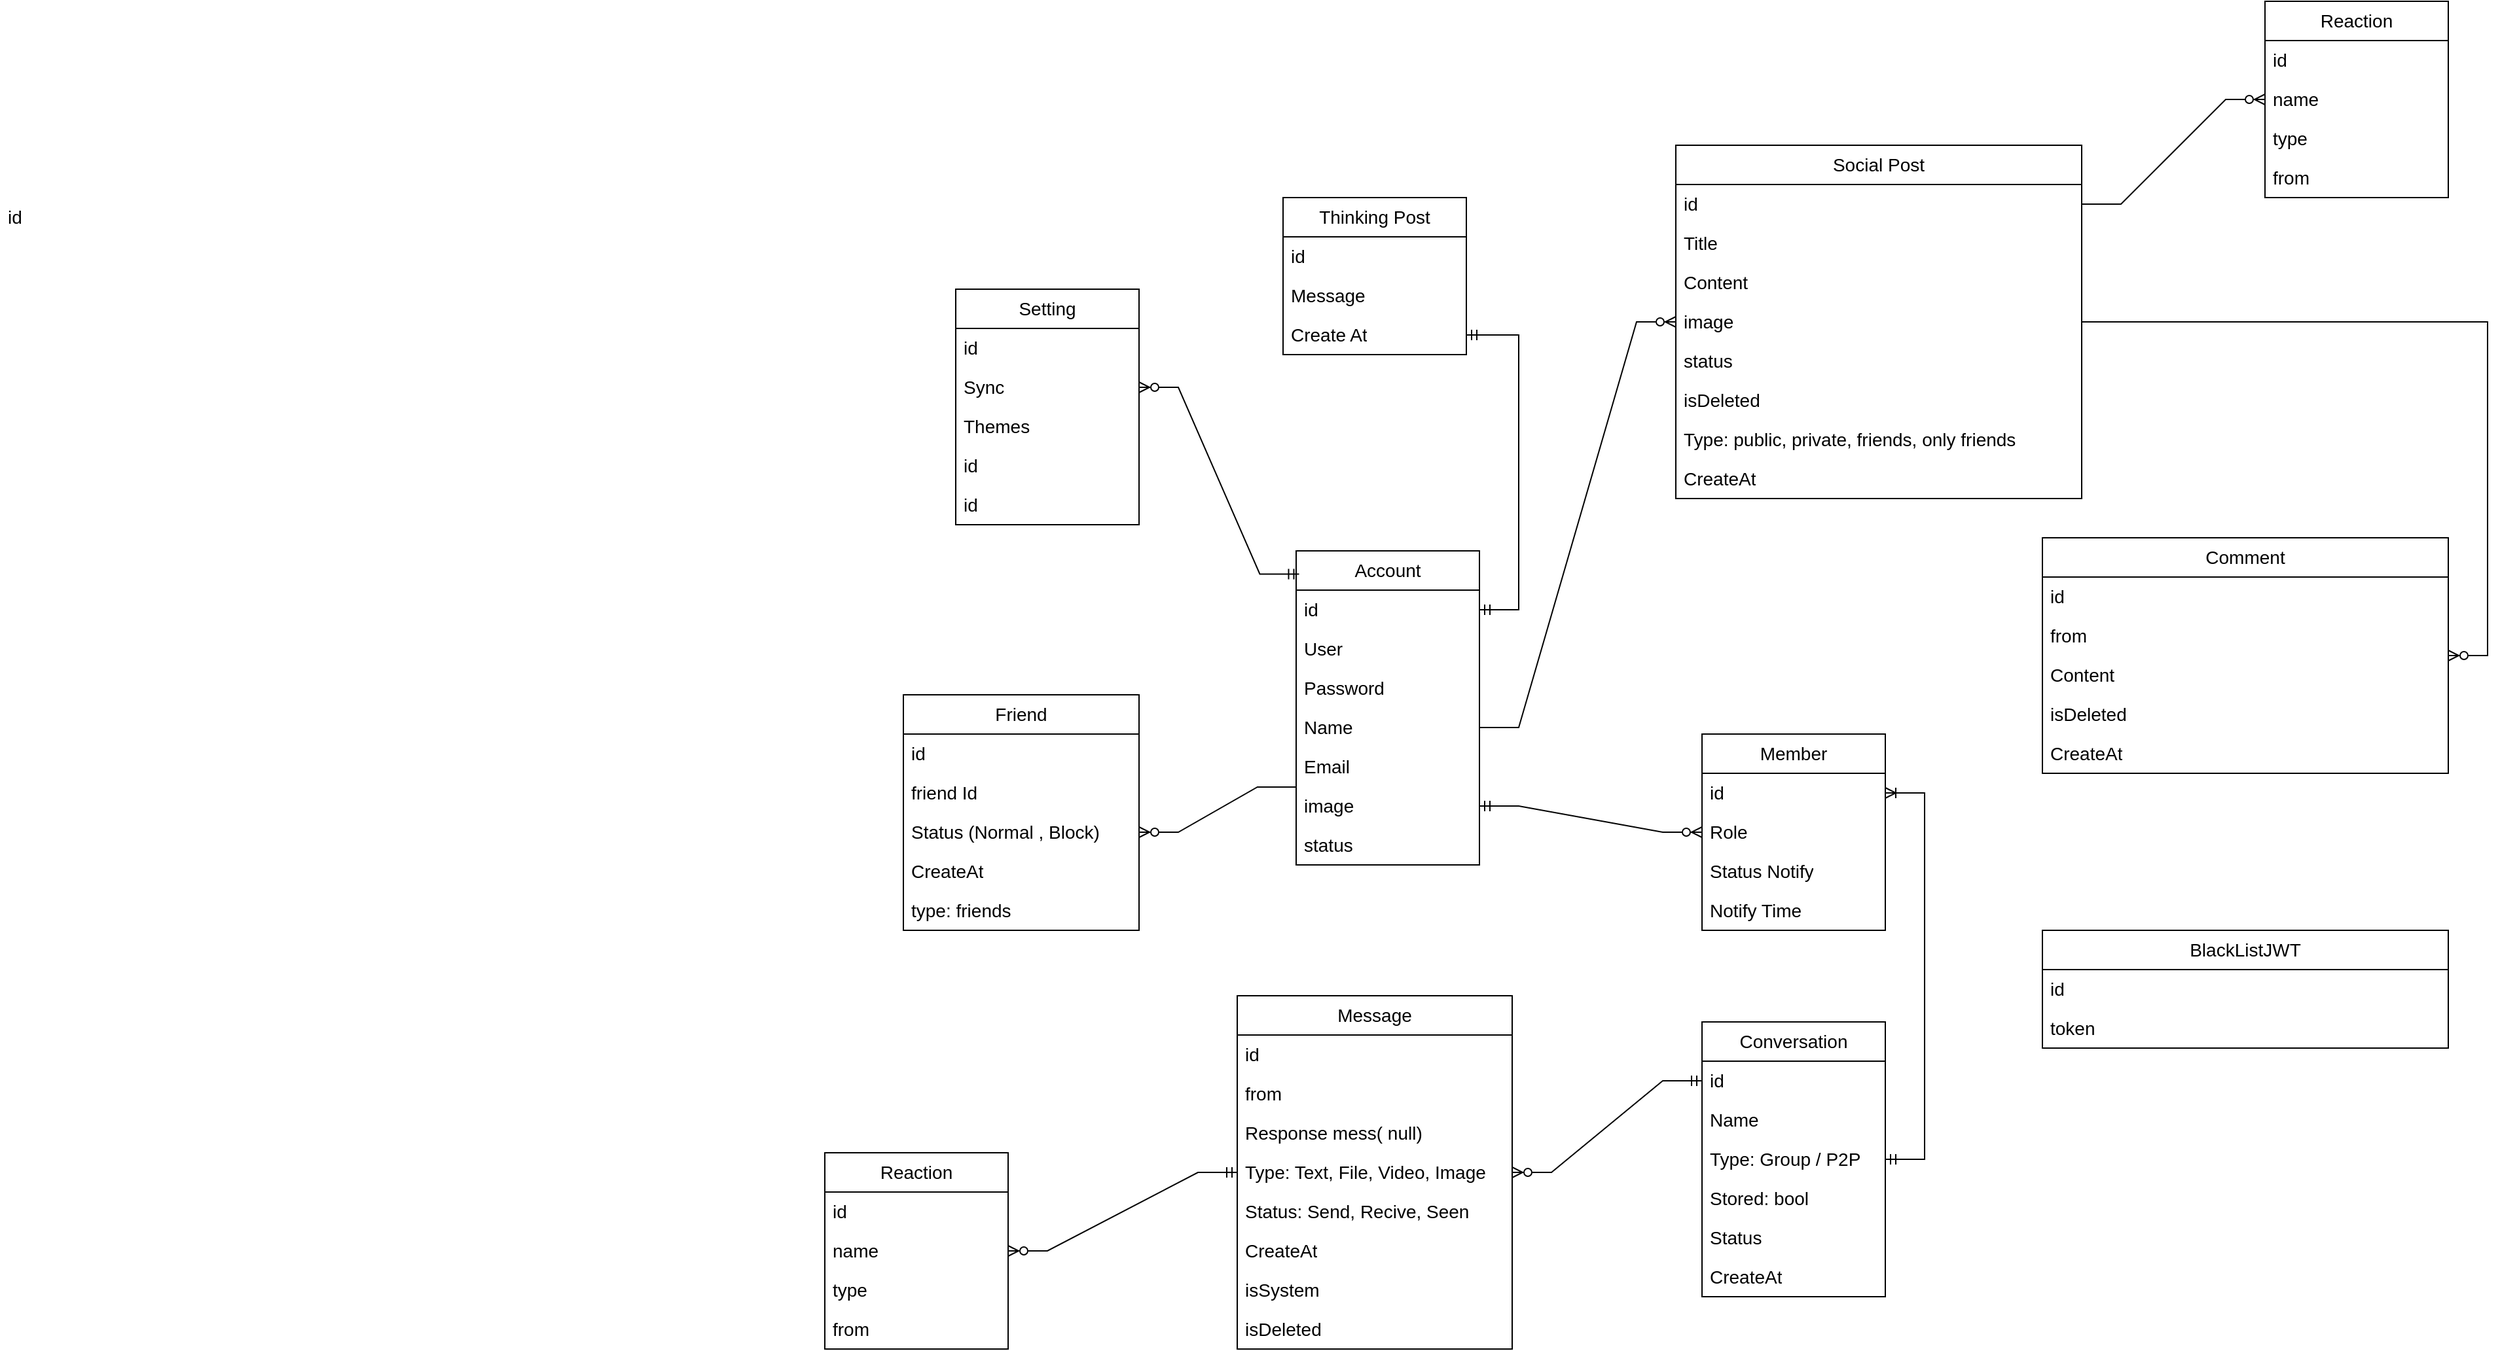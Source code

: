 <mxfile version="22.1.2" type="device" pages="2">
  <diagram name="Database" id="RuvUTN3hvEDB6UnUGDsv">
    <mxGraphModel dx="4571" dy="965" grid="1" gridSize="10" guides="1" tooltips="1" connect="1" arrows="1" fold="1" page="1" pageScale="1" pageWidth="3300" pageHeight="4681" math="0" shadow="0">
      <root>
        <mxCell id="0" />
        <mxCell id="1" parent="0" />
        <mxCell id="Nd7j8I0GEhE5ctY-Owcq-1" value="Account" style="swimlane;fontStyle=0;childLayout=stackLayout;horizontal=1;startSize=30;horizontalStack=0;resizeParent=1;resizeParentMax=0;resizeLast=0;collapsible=1;marginBottom=0;whiteSpace=wrap;html=1;fontSize=14;" parent="1" vertex="1">
          <mxGeometry x="870" y="620" width="140" height="240" as="geometry" />
        </mxCell>
        <mxCell id="Nd7j8I0GEhE5ctY-Owcq-2" value="id" style="text;strokeColor=none;fillColor=none;align=left;verticalAlign=middle;spacingLeft=4;spacingRight=4;overflow=hidden;points=[[0,0.5],[1,0.5]];portConstraint=eastwest;rotatable=0;whiteSpace=wrap;html=1;fontSize=14;" parent="Nd7j8I0GEhE5ctY-Owcq-1" vertex="1">
          <mxGeometry y="30" width="140" height="30" as="geometry" />
        </mxCell>
        <mxCell id="Nd7j8I0GEhE5ctY-Owcq-14" value="User" style="text;strokeColor=none;fillColor=none;align=left;verticalAlign=middle;spacingLeft=4;spacingRight=4;overflow=hidden;points=[[0,0.5],[1,0.5]];portConstraint=eastwest;rotatable=0;whiteSpace=wrap;html=1;fontSize=14;" parent="Nd7j8I0GEhE5ctY-Owcq-1" vertex="1">
          <mxGeometry y="60" width="140" height="30" as="geometry" />
        </mxCell>
        <mxCell id="Nd7j8I0GEhE5ctY-Owcq-15" value="Password" style="text;strokeColor=none;fillColor=none;align=left;verticalAlign=middle;spacingLeft=4;spacingRight=4;overflow=hidden;points=[[0,0.5],[1,0.5]];portConstraint=eastwest;rotatable=0;whiteSpace=wrap;html=1;fontSize=14;" parent="Nd7j8I0GEhE5ctY-Owcq-1" vertex="1">
          <mxGeometry y="90" width="140" height="30" as="geometry" />
        </mxCell>
        <mxCell id="Nd7j8I0GEhE5ctY-Owcq-11" value="Name" style="text;strokeColor=none;fillColor=none;align=left;verticalAlign=middle;spacingLeft=4;spacingRight=4;overflow=hidden;points=[[0,0.5],[1,0.5]];portConstraint=eastwest;rotatable=0;whiteSpace=wrap;html=1;fontSize=14;" parent="Nd7j8I0GEhE5ctY-Owcq-1" vertex="1">
          <mxGeometry y="120" width="140" height="30" as="geometry" />
        </mxCell>
        <mxCell id="Nd7j8I0GEhE5ctY-Owcq-16" value="Email" style="text;strokeColor=none;fillColor=none;align=left;verticalAlign=middle;spacingLeft=4;spacingRight=4;overflow=hidden;points=[[0,0.5],[1,0.5]];portConstraint=eastwest;rotatable=0;whiteSpace=wrap;html=1;fontSize=14;" parent="Nd7j8I0GEhE5ctY-Owcq-1" vertex="1">
          <mxGeometry y="150" width="140" height="30" as="geometry" />
        </mxCell>
        <mxCell id="Nd7j8I0GEhE5ctY-Owcq-13" value="image" style="text;strokeColor=none;fillColor=none;align=left;verticalAlign=middle;spacingLeft=4;spacingRight=4;overflow=hidden;points=[[0,0.5],[1,0.5]];portConstraint=eastwest;rotatable=0;whiteSpace=wrap;html=1;fontSize=14;" parent="Nd7j8I0GEhE5ctY-Owcq-1" vertex="1">
          <mxGeometry y="180" width="140" height="30" as="geometry" />
        </mxCell>
        <mxCell id="Nd7j8I0GEhE5ctY-Owcq-12" value="status" style="text;strokeColor=none;fillColor=none;align=left;verticalAlign=middle;spacingLeft=4;spacingRight=4;overflow=hidden;points=[[0,0.5],[1,0.5]];portConstraint=eastwest;rotatable=0;whiteSpace=wrap;html=1;fontSize=14;" parent="Nd7j8I0GEhE5ctY-Owcq-1" vertex="1">
          <mxGeometry y="210" width="140" height="30" as="geometry" />
        </mxCell>
        <mxCell id="Nd7j8I0GEhE5ctY-Owcq-19" value="Conversation" style="swimlane;fontStyle=0;childLayout=stackLayout;horizontal=1;startSize=30;horizontalStack=0;resizeParent=1;resizeParentMax=0;resizeLast=0;collapsible=1;marginBottom=0;whiteSpace=wrap;html=1;fontSize=14;" parent="1" vertex="1">
          <mxGeometry x="1180" y="980" width="140" height="210" as="geometry" />
        </mxCell>
        <mxCell id="Nd7j8I0GEhE5ctY-Owcq-20" value="id" style="text;strokeColor=none;fillColor=none;align=left;verticalAlign=middle;spacingLeft=4;spacingRight=4;overflow=hidden;points=[[0,0.5],[1,0.5]];portConstraint=eastwest;rotatable=0;whiteSpace=wrap;html=1;fontSize=14;" parent="Nd7j8I0GEhE5ctY-Owcq-19" vertex="1">
          <mxGeometry y="30" width="140" height="30" as="geometry" />
        </mxCell>
        <mxCell id="Nd7j8I0GEhE5ctY-Owcq-21" value="Name" style="text;strokeColor=none;fillColor=none;align=left;verticalAlign=middle;spacingLeft=4;spacingRight=4;overflow=hidden;points=[[0,0.5],[1,0.5]];portConstraint=eastwest;rotatable=0;whiteSpace=wrap;html=1;fontSize=14;" parent="Nd7j8I0GEhE5ctY-Owcq-19" vertex="1">
          <mxGeometry y="60" width="140" height="30" as="geometry" />
        </mxCell>
        <mxCell id="Nd7j8I0GEhE5ctY-Owcq-82" value="Type: Group / P2P" style="text;strokeColor=none;fillColor=none;align=left;verticalAlign=middle;spacingLeft=4;spacingRight=4;overflow=hidden;points=[[0,0.5],[1,0.5]];portConstraint=eastwest;rotatable=0;whiteSpace=wrap;html=1;fontSize=14;" parent="Nd7j8I0GEhE5ctY-Owcq-19" vertex="1">
          <mxGeometry y="90" width="140" height="30" as="geometry" />
        </mxCell>
        <mxCell id="OtaKFPFqA89l4W6iPDAZ-29" value="Stored: bool" style="text;strokeColor=none;fillColor=none;align=left;verticalAlign=middle;spacingLeft=4;spacingRight=4;overflow=hidden;points=[[0,0.5],[1,0.5]];portConstraint=eastwest;rotatable=0;whiteSpace=wrap;html=1;fontSize=14;" parent="Nd7j8I0GEhE5ctY-Owcq-19" vertex="1">
          <mxGeometry y="120" width="140" height="30" as="geometry" />
        </mxCell>
        <mxCell id="OtaKFPFqA89l4W6iPDAZ-31" value="Status" style="text;strokeColor=none;fillColor=none;align=left;verticalAlign=middle;spacingLeft=4;spacingRight=4;overflow=hidden;points=[[0,0.5],[1,0.5]];portConstraint=eastwest;rotatable=0;whiteSpace=wrap;html=1;fontSize=14;" parent="Nd7j8I0GEhE5ctY-Owcq-19" vertex="1">
          <mxGeometry y="150" width="140" height="30" as="geometry" />
        </mxCell>
        <mxCell id="Nd7j8I0GEhE5ctY-Owcq-22" value="CreateAt" style="text;strokeColor=none;fillColor=none;align=left;verticalAlign=middle;spacingLeft=4;spacingRight=4;overflow=hidden;points=[[0,0.5],[1,0.5]];portConstraint=eastwest;rotatable=0;whiteSpace=wrap;html=1;fontSize=14;" parent="Nd7j8I0GEhE5ctY-Owcq-19" vertex="1">
          <mxGeometry y="180" width="140" height="30" as="geometry" />
        </mxCell>
        <mxCell id="Nd7j8I0GEhE5ctY-Owcq-25" value="Member" style="swimlane;fontStyle=0;childLayout=stackLayout;horizontal=1;startSize=30;horizontalStack=0;resizeParent=1;resizeParentMax=0;resizeLast=0;collapsible=1;marginBottom=0;whiteSpace=wrap;html=1;fontSize=14;" parent="1" vertex="1">
          <mxGeometry x="1180" y="760" width="140" height="150" as="geometry" />
        </mxCell>
        <mxCell id="Nd7j8I0GEhE5ctY-Owcq-26" value="id" style="text;strokeColor=none;fillColor=none;align=left;verticalAlign=middle;spacingLeft=4;spacingRight=4;overflow=hidden;points=[[0,0.5],[1,0.5]];portConstraint=eastwest;rotatable=0;whiteSpace=wrap;html=1;fontSize=14;" parent="Nd7j8I0GEhE5ctY-Owcq-25" vertex="1">
          <mxGeometry y="30" width="140" height="30" as="geometry" />
        </mxCell>
        <mxCell id="Nd7j8I0GEhE5ctY-Owcq-27" value="Role" style="text;strokeColor=none;fillColor=none;align=left;verticalAlign=middle;spacingLeft=4;spacingRight=4;overflow=hidden;points=[[0,0.5],[1,0.5]];portConstraint=eastwest;rotatable=0;whiteSpace=wrap;html=1;fontSize=14;" parent="Nd7j8I0GEhE5ctY-Owcq-25" vertex="1">
          <mxGeometry y="60" width="140" height="30" as="geometry" />
        </mxCell>
        <mxCell id="OtaKFPFqA89l4W6iPDAZ-36" value="Status Notify" style="text;strokeColor=none;fillColor=none;align=left;verticalAlign=middle;spacingLeft=4;spacingRight=4;overflow=hidden;points=[[0,0.5],[1,0.5]];portConstraint=eastwest;rotatable=0;whiteSpace=wrap;html=1;fontSize=14;" parent="Nd7j8I0GEhE5ctY-Owcq-25" vertex="1">
          <mxGeometry y="90" width="140" height="30" as="geometry" />
        </mxCell>
        <mxCell id="OtaKFPFqA89l4W6iPDAZ-37" value="Notify Time" style="text;strokeColor=none;fillColor=none;align=left;verticalAlign=middle;spacingLeft=4;spacingRight=4;overflow=hidden;points=[[0,0.5],[1,0.5]];portConstraint=eastwest;rotatable=0;whiteSpace=wrap;html=1;fontSize=14;" parent="Nd7j8I0GEhE5ctY-Owcq-25" vertex="1">
          <mxGeometry y="120" width="140" height="30" as="geometry" />
        </mxCell>
        <mxCell id="Nd7j8I0GEhE5ctY-Owcq-31" value="Message" style="swimlane;fontStyle=0;childLayout=stackLayout;horizontal=1;startSize=30;horizontalStack=0;resizeParent=1;resizeParentMax=0;resizeLast=0;collapsible=1;marginBottom=0;whiteSpace=wrap;html=1;fontSize=14;" parent="1" vertex="1">
          <mxGeometry x="825" y="960" width="210" height="270" as="geometry" />
        </mxCell>
        <mxCell id="Nd7j8I0GEhE5ctY-Owcq-32" value="id" style="text;strokeColor=none;fillColor=none;align=left;verticalAlign=middle;spacingLeft=4;spacingRight=4;overflow=hidden;points=[[0,0.5],[1,0.5]];portConstraint=eastwest;rotatable=0;whiteSpace=wrap;html=1;fontSize=14;" parent="Nd7j8I0GEhE5ctY-Owcq-31" vertex="1">
          <mxGeometry y="30" width="210" height="30" as="geometry" />
        </mxCell>
        <mxCell id="Nd7j8I0GEhE5ctY-Owcq-33" value="from" style="text;strokeColor=none;fillColor=none;align=left;verticalAlign=middle;spacingLeft=4;spacingRight=4;overflow=hidden;points=[[0,0.5],[1,0.5]];portConstraint=eastwest;rotatable=0;whiteSpace=wrap;html=1;fontSize=14;" parent="Nd7j8I0GEhE5ctY-Owcq-31" vertex="1">
          <mxGeometry y="60" width="210" height="30" as="geometry" />
        </mxCell>
        <mxCell id="Nd7j8I0GEhE5ctY-Owcq-41" value="Response mess( null)" style="text;strokeColor=none;fillColor=none;align=left;verticalAlign=middle;spacingLeft=4;spacingRight=4;overflow=hidden;points=[[0,0.5],[1,0.5]];portConstraint=eastwest;rotatable=0;whiteSpace=wrap;html=1;fontSize=14;" parent="Nd7j8I0GEhE5ctY-Owcq-31" vertex="1">
          <mxGeometry y="90" width="210" height="30" as="geometry" />
        </mxCell>
        <mxCell id="Nd7j8I0GEhE5ctY-Owcq-88" value="Type: Text, File, Video, Image" style="text;strokeColor=none;fillColor=none;align=left;verticalAlign=middle;spacingLeft=4;spacingRight=4;overflow=hidden;points=[[0,0.5],[1,0.5]];portConstraint=eastwest;rotatable=0;whiteSpace=wrap;html=1;fontSize=14;" parent="Nd7j8I0GEhE5ctY-Owcq-31" vertex="1">
          <mxGeometry y="120" width="210" height="30" as="geometry" />
        </mxCell>
        <mxCell id="Nd7j8I0GEhE5ctY-Owcq-87" value="Status: Send, Recive, Seen" style="text;strokeColor=none;fillColor=none;align=left;verticalAlign=middle;spacingLeft=4;spacingRight=4;overflow=hidden;points=[[0,0.5],[1,0.5]];portConstraint=eastwest;rotatable=0;whiteSpace=wrap;html=1;fontSize=14;" parent="Nd7j8I0GEhE5ctY-Owcq-31" vertex="1">
          <mxGeometry y="150" width="210" height="30" as="geometry" />
        </mxCell>
        <mxCell id="Nd7j8I0GEhE5ctY-Owcq-36" value="CreateAt" style="text;strokeColor=none;fillColor=none;align=left;verticalAlign=middle;spacingLeft=4;spacingRight=4;overflow=hidden;points=[[0,0.5],[1,0.5]];portConstraint=eastwest;rotatable=0;whiteSpace=wrap;html=1;fontSize=14;" parent="Nd7j8I0GEhE5ctY-Owcq-31" vertex="1">
          <mxGeometry y="180" width="210" height="30" as="geometry" />
        </mxCell>
        <mxCell id="OtaKFPFqA89l4W6iPDAZ-14" value="isSystem" style="text;strokeColor=none;fillColor=none;align=left;verticalAlign=middle;spacingLeft=4;spacingRight=4;overflow=hidden;points=[[0,0.5],[1,0.5]];portConstraint=eastwest;rotatable=0;whiteSpace=wrap;html=1;fontSize=14;" parent="Nd7j8I0GEhE5ctY-Owcq-31" vertex="1">
          <mxGeometry y="210" width="210" height="30" as="geometry" />
        </mxCell>
        <mxCell id="qqZiKVowYv1SgjYa_uuW-14" value="isDeleted" style="text;strokeColor=none;fillColor=none;align=left;verticalAlign=middle;spacingLeft=4;spacingRight=4;overflow=hidden;points=[[0,0.5],[1,0.5]];portConstraint=eastwest;rotatable=0;whiteSpace=wrap;html=1;fontSize=14;" parent="Nd7j8I0GEhE5ctY-Owcq-31" vertex="1">
          <mxGeometry y="240" width="210" height="30" as="geometry" />
        </mxCell>
        <mxCell id="Nd7j8I0GEhE5ctY-Owcq-42" value="Reaction" style="swimlane;fontStyle=0;childLayout=stackLayout;horizontal=1;startSize=30;horizontalStack=0;resizeParent=1;resizeParentMax=0;resizeLast=0;collapsible=1;marginBottom=0;whiteSpace=wrap;html=1;fontSize=14;" parent="1" vertex="1">
          <mxGeometry x="510" y="1080" width="140" height="150" as="geometry" />
        </mxCell>
        <mxCell id="Nd7j8I0GEhE5ctY-Owcq-43" value="id" style="text;strokeColor=none;fillColor=none;align=left;verticalAlign=middle;spacingLeft=4;spacingRight=4;overflow=hidden;points=[[0,0.5],[1,0.5]];portConstraint=eastwest;rotatable=0;whiteSpace=wrap;html=1;fontSize=14;" parent="Nd7j8I0GEhE5ctY-Owcq-42" vertex="1">
          <mxGeometry y="30" width="140" height="30" as="geometry" />
        </mxCell>
        <mxCell id="Nd7j8I0GEhE5ctY-Owcq-44" value="name" style="text;strokeColor=none;fillColor=none;align=left;verticalAlign=middle;spacingLeft=4;spacingRight=4;overflow=hidden;points=[[0,0.5],[1,0.5]];portConstraint=eastwest;rotatable=0;whiteSpace=wrap;html=1;fontSize=14;" parent="Nd7j8I0GEhE5ctY-Owcq-42" vertex="1">
          <mxGeometry y="60" width="140" height="30" as="geometry" />
        </mxCell>
        <mxCell id="Nd7j8I0GEhE5ctY-Owcq-49" value="type" style="text;strokeColor=none;fillColor=none;align=left;verticalAlign=middle;spacingLeft=4;spacingRight=4;overflow=hidden;points=[[0,0.5],[1,0.5]];portConstraint=eastwest;rotatable=0;whiteSpace=wrap;html=1;fontSize=14;" parent="Nd7j8I0GEhE5ctY-Owcq-42" vertex="1">
          <mxGeometry y="90" width="140" height="30" as="geometry" />
        </mxCell>
        <mxCell id="qqZiKVowYv1SgjYa_uuW-29" value="from" style="text;strokeColor=none;fillColor=none;align=left;verticalAlign=middle;spacingLeft=4;spacingRight=4;overflow=hidden;points=[[0,0.5],[1,0.5]];portConstraint=eastwest;rotatable=0;whiteSpace=wrap;html=1;fontSize=14;" parent="Nd7j8I0GEhE5ctY-Owcq-42" vertex="1">
          <mxGeometry y="120" width="140" height="30" as="geometry" />
        </mxCell>
        <mxCell id="Nd7j8I0GEhE5ctY-Owcq-52" value="Setting" style="swimlane;fontStyle=0;childLayout=stackLayout;horizontal=1;startSize=30;horizontalStack=0;resizeParent=1;resizeParentMax=0;resizeLast=0;collapsible=1;marginBottom=0;whiteSpace=wrap;html=1;fontSize=14;" parent="1" vertex="1">
          <mxGeometry x="610" y="420" width="140" height="180" as="geometry">
            <mxRectangle x="350" y="320" width="250" height="140" as="alternateBounds" />
          </mxGeometry>
        </mxCell>
        <mxCell id="Nd7j8I0GEhE5ctY-Owcq-53" value="id" style="text;strokeColor=none;fillColor=none;align=left;verticalAlign=middle;spacingLeft=4;spacingRight=4;overflow=hidden;points=[[0,0.5],[1,0.5]];portConstraint=eastwest;rotatable=0;whiteSpace=wrap;html=1;fontSize=14;" parent="Nd7j8I0GEhE5ctY-Owcq-52" vertex="1">
          <mxGeometry y="30" width="140" height="30" as="geometry" />
        </mxCell>
        <mxCell id="Nd7j8I0GEhE5ctY-Owcq-61" value="Sync" style="text;strokeColor=none;fillColor=none;align=left;verticalAlign=middle;spacingLeft=4;spacingRight=4;overflow=hidden;points=[[0,0.5],[1,0.5]];portConstraint=eastwest;rotatable=0;whiteSpace=wrap;html=1;fontSize=14;" parent="Nd7j8I0GEhE5ctY-Owcq-52" vertex="1">
          <mxGeometry y="60" width="140" height="30" as="geometry" />
        </mxCell>
        <mxCell id="Nd7j8I0GEhE5ctY-Owcq-62" value="Themes" style="text;strokeColor=none;fillColor=none;align=left;verticalAlign=middle;spacingLeft=4;spacingRight=4;overflow=hidden;points=[[0,0.5],[1,0.5]];portConstraint=eastwest;rotatable=0;whiteSpace=wrap;html=1;fontSize=14;" parent="Nd7j8I0GEhE5ctY-Owcq-52" vertex="1">
          <mxGeometry y="90" width="140" height="30" as="geometry" />
        </mxCell>
        <mxCell id="Nd7j8I0GEhE5ctY-Owcq-63" value="id" style="text;strokeColor=none;fillColor=none;align=left;verticalAlign=middle;spacingLeft=4;spacingRight=4;overflow=hidden;points=[[0,0.5],[1,0.5]];portConstraint=eastwest;rotatable=0;whiteSpace=wrap;html=1;fontSize=14;" parent="Nd7j8I0GEhE5ctY-Owcq-52" vertex="1">
          <mxGeometry y="120" width="140" height="30" as="geometry" />
        </mxCell>
        <mxCell id="Nd7j8I0GEhE5ctY-Owcq-64" value="id" style="text;strokeColor=none;fillColor=none;align=left;verticalAlign=middle;spacingLeft=4;spacingRight=4;overflow=hidden;points=[[0,0.5],[1,0.5]];portConstraint=eastwest;rotatable=0;whiteSpace=wrap;html=1;fontSize=14;" parent="Nd7j8I0GEhE5ctY-Owcq-52" vertex="1">
          <mxGeometry y="150" width="140" height="30" as="geometry" />
        </mxCell>
        <mxCell id="Nd7j8I0GEhE5ctY-Owcq-65" value="id" style="text;strokeColor=none;fillColor=none;align=left;verticalAlign=middle;spacingLeft=4;spacingRight=4;overflow=hidden;points=[[0,0.5],[1,0.5]];portConstraint=eastwest;rotatable=0;whiteSpace=wrap;html=1;fontSize=14;" parent="1" vertex="1">
          <mxGeometry x="-120" y="350" width="140" height="30" as="geometry" />
        </mxCell>
        <mxCell id="Nd7j8I0GEhE5ctY-Owcq-66" value="Friend" style="swimlane;fontStyle=0;childLayout=stackLayout;horizontal=1;startSize=30;horizontalStack=0;resizeParent=1;resizeParentMax=0;resizeLast=0;collapsible=1;marginBottom=0;whiteSpace=wrap;html=1;fontSize=14;" parent="1" vertex="1">
          <mxGeometry x="570" y="730" width="180" height="180" as="geometry" />
        </mxCell>
        <mxCell id="Nd7j8I0GEhE5ctY-Owcq-67" value="id" style="text;strokeColor=none;fillColor=none;align=left;verticalAlign=middle;spacingLeft=4;spacingRight=4;overflow=hidden;points=[[0,0.5],[1,0.5]];portConstraint=eastwest;rotatable=0;whiteSpace=wrap;html=1;fontSize=14;" parent="Nd7j8I0GEhE5ctY-Owcq-66" vertex="1">
          <mxGeometry y="30" width="180" height="30" as="geometry" />
        </mxCell>
        <mxCell id="Nd7j8I0GEhE5ctY-Owcq-68" value="friend Id" style="text;strokeColor=none;fillColor=none;align=left;verticalAlign=middle;spacingLeft=4;spacingRight=4;overflow=hidden;points=[[0,0.5],[1,0.5]];portConstraint=eastwest;rotatable=0;whiteSpace=wrap;html=1;fontSize=14;" parent="Nd7j8I0GEhE5ctY-Owcq-66" vertex="1">
          <mxGeometry y="60" width="180" height="30" as="geometry" />
        </mxCell>
        <mxCell id="Nd7j8I0GEhE5ctY-Owcq-73" value="Status (Normal , Block)" style="text;strokeColor=none;fillColor=none;align=left;verticalAlign=middle;spacingLeft=4;spacingRight=4;overflow=hidden;points=[[0,0.5],[1,0.5]];portConstraint=eastwest;rotatable=0;whiteSpace=wrap;html=1;fontSize=14;" parent="Nd7j8I0GEhE5ctY-Owcq-66" vertex="1">
          <mxGeometry y="90" width="180" height="30" as="geometry" />
        </mxCell>
        <mxCell id="Nd7j8I0GEhE5ctY-Owcq-74" value="CreateAt" style="text;strokeColor=none;fillColor=none;align=left;verticalAlign=middle;spacingLeft=4;spacingRight=4;overflow=hidden;points=[[0,0.5],[1,0.5]];portConstraint=eastwest;rotatable=0;whiteSpace=wrap;html=1;fontSize=14;" parent="Nd7j8I0GEhE5ctY-Owcq-66" vertex="1">
          <mxGeometry y="120" width="180" height="30" as="geometry" />
        </mxCell>
        <mxCell id="Nd7j8I0GEhE5ctY-Owcq-81" value="type: friends" style="text;strokeColor=none;fillColor=none;align=left;verticalAlign=middle;spacingLeft=4;spacingRight=4;overflow=hidden;points=[[0,0.5],[1,0.5]];portConstraint=eastwest;rotatable=0;whiteSpace=wrap;html=1;fontSize=14;" parent="Nd7j8I0GEhE5ctY-Owcq-66" vertex="1">
          <mxGeometry y="150" width="180" height="30" as="geometry" />
        </mxCell>
        <mxCell id="Nd7j8I0GEhE5ctY-Owcq-96" value="Thinking Post" style="swimlane;fontStyle=0;childLayout=stackLayout;horizontal=1;startSize=30;horizontalStack=0;resizeParent=1;resizeParentMax=0;resizeLast=0;collapsible=1;marginBottom=0;whiteSpace=wrap;html=1;fontSize=14;" parent="1" vertex="1">
          <mxGeometry x="860" y="350" width="140" height="120" as="geometry" />
        </mxCell>
        <mxCell id="Nd7j8I0GEhE5ctY-Owcq-97" value="id" style="text;strokeColor=none;fillColor=none;align=left;verticalAlign=middle;spacingLeft=4;spacingRight=4;overflow=hidden;points=[[0,0.5],[1,0.5]];portConstraint=eastwest;rotatable=0;whiteSpace=wrap;html=1;fontSize=14;" parent="Nd7j8I0GEhE5ctY-Owcq-96" vertex="1">
          <mxGeometry y="30" width="140" height="30" as="geometry" />
        </mxCell>
        <mxCell id="Nd7j8I0GEhE5ctY-Owcq-98" value="Message" style="text;strokeColor=none;fillColor=none;align=left;verticalAlign=middle;spacingLeft=4;spacingRight=4;overflow=hidden;points=[[0,0.5],[1,0.5]];portConstraint=eastwest;rotatable=0;whiteSpace=wrap;html=1;fontSize=14;" parent="Nd7j8I0GEhE5ctY-Owcq-96" vertex="1">
          <mxGeometry y="60" width="140" height="30" as="geometry" />
        </mxCell>
        <mxCell id="Nd7j8I0GEhE5ctY-Owcq-103" value="Create At" style="text;strokeColor=none;fillColor=none;align=left;verticalAlign=middle;spacingLeft=4;spacingRight=4;overflow=hidden;points=[[0,0.5],[1,0.5]];portConstraint=eastwest;rotatable=0;whiteSpace=wrap;html=1;fontSize=14;" parent="Nd7j8I0GEhE5ctY-Owcq-96" vertex="1">
          <mxGeometry y="90" width="140" height="30" as="geometry" />
        </mxCell>
        <mxCell id="OtaKFPFqA89l4W6iPDAZ-20" value="" style="edgeStyle=entityRelationEdgeStyle;fontSize=12;html=1;endArrow=ERzeroToMany;startArrow=ERmandOne;rounded=0;exitX=0;exitY=0.5;exitDx=0;exitDy=0;entryX=1;entryY=0.5;entryDx=0;entryDy=0;" parent="1" source="Nd7j8I0GEhE5ctY-Owcq-20" target="Nd7j8I0GEhE5ctY-Owcq-88" edge="1">
          <mxGeometry width="100" height="100" relative="1" as="geometry">
            <mxPoint x="890.38" y="1185.01" as="sourcePoint" />
            <mxPoint x="680" y="890" as="targetPoint" />
          </mxGeometry>
        </mxCell>
        <mxCell id="OtaKFPFqA89l4W6iPDAZ-21" value="" style="edgeStyle=entityRelationEdgeStyle;fontSize=12;html=1;endArrow=ERzeroToMany;startArrow=ERmandOne;rounded=0;entryX=1;entryY=0.5;entryDx=0;entryDy=0;" parent="1" source="Nd7j8I0GEhE5ctY-Owcq-31" target="Nd7j8I0GEhE5ctY-Owcq-44" edge="1">
          <mxGeometry width="100" height="100" relative="1" as="geometry">
            <mxPoint x="410" y="1170" as="sourcePoint" />
            <mxPoint x="290" y="1300" as="targetPoint" />
          </mxGeometry>
        </mxCell>
        <mxCell id="OtaKFPFqA89l4W6iPDAZ-24" value="" style="edgeStyle=entityRelationEdgeStyle;fontSize=12;html=1;endArrow=ERzeroToMany;startArrow=ERmandOne;rounded=0;entryX=0;entryY=0.5;entryDx=0;entryDy=0;" parent="1" source="Nd7j8I0GEhE5ctY-Owcq-13" target="Nd7j8I0GEhE5ctY-Owcq-27" edge="1">
          <mxGeometry width="100" height="100" relative="1" as="geometry">
            <mxPoint x="1010" y="800" as="sourcePoint" />
            <mxPoint x="1179.86" y="808.1" as="targetPoint" />
          </mxGeometry>
        </mxCell>
        <mxCell id="OtaKFPFqA89l4W6iPDAZ-35" value="" style="edgeStyle=entityRelationEdgeStyle;fontSize=12;html=1;endArrow=ERoneToMany;startArrow=ERmandOne;rounded=0;entryX=1;entryY=0.5;entryDx=0;entryDy=0;" parent="1" source="Nd7j8I0GEhE5ctY-Owcq-19" target="Nd7j8I0GEhE5ctY-Owcq-26" edge="1">
          <mxGeometry width="100" height="100" relative="1" as="geometry">
            <mxPoint x="1350" y="850" as="sourcePoint" />
            <mxPoint x="1450" y="750" as="targetPoint" />
          </mxGeometry>
        </mxCell>
        <mxCell id="OtaKFPFqA89l4W6iPDAZ-38" value="" style="edgeStyle=entityRelationEdgeStyle;fontSize=12;html=1;endArrow=ERzeroToMany;endFill=1;rounded=0;entryX=1;entryY=0.5;entryDx=0;entryDy=0;exitX=0.003;exitY=0.015;exitDx=0;exitDy=0;exitPerimeter=0;" parent="1" source="Nd7j8I0GEhE5ctY-Owcq-13" target="Nd7j8I0GEhE5ctY-Owcq-73" edge="1">
          <mxGeometry width="100" height="100" relative="1" as="geometry">
            <mxPoint x="830" y="850" as="sourcePoint" />
            <mxPoint x="770" y="850" as="targetPoint" />
          </mxGeometry>
        </mxCell>
        <mxCell id="OtaKFPFqA89l4W6iPDAZ-40" value="" style="edgeStyle=entityRelationEdgeStyle;fontSize=12;html=1;endArrow=ERzeroToMany;startArrow=ERmandOne;rounded=0;exitX=0.016;exitY=0.074;exitDx=0;exitDy=0;exitPerimeter=0;" parent="1" source="Nd7j8I0GEhE5ctY-Owcq-1" target="Nd7j8I0GEhE5ctY-Owcq-61" edge="1">
          <mxGeometry width="100" height="100" relative="1" as="geometry">
            <mxPoint x="790" y="620" as="sourcePoint" />
            <mxPoint x="870" y="448" as="targetPoint" />
          </mxGeometry>
        </mxCell>
        <mxCell id="OtaKFPFqA89l4W6iPDAZ-41" value="" style="edgeStyle=entityRelationEdgeStyle;fontSize=12;html=1;endArrow=ERmandOne;startArrow=ERmandOne;rounded=0;" parent="1" source="Nd7j8I0GEhE5ctY-Owcq-2" target="Nd7j8I0GEhE5ctY-Owcq-103" edge="1">
          <mxGeometry width="100" height="100" relative="1" as="geometry">
            <mxPoint x="1010" y="647.5" as="sourcePoint" />
            <mxPoint x="975" y="272.5" as="targetPoint" />
          </mxGeometry>
        </mxCell>
        <mxCell id="qqZiKVowYv1SgjYa_uuW-1" value="Social Post" style="swimlane;fontStyle=0;childLayout=stackLayout;horizontal=1;startSize=30;horizontalStack=0;resizeParent=1;resizeParentMax=0;resizeLast=0;collapsible=1;marginBottom=0;whiteSpace=wrap;html=1;fontSize=14;" parent="1" vertex="1">
          <mxGeometry x="1160" y="310" width="310" height="270" as="geometry" />
        </mxCell>
        <mxCell id="qqZiKVowYv1SgjYa_uuW-2" value="id" style="text;strokeColor=none;fillColor=none;align=left;verticalAlign=middle;spacingLeft=4;spacingRight=4;overflow=hidden;points=[[0,0.5],[1,0.5]];portConstraint=eastwest;rotatable=0;whiteSpace=wrap;html=1;fontSize=14;" parent="qqZiKVowYv1SgjYa_uuW-1" vertex="1">
          <mxGeometry y="30" width="310" height="30" as="geometry" />
        </mxCell>
        <mxCell id="qqZiKVowYv1SgjYa_uuW-8" value="Title" style="text;strokeColor=none;fillColor=none;align=left;verticalAlign=middle;spacingLeft=4;spacingRight=4;overflow=hidden;points=[[0,0.5],[1,0.5]];portConstraint=eastwest;rotatable=0;whiteSpace=wrap;html=1;fontSize=14;" parent="qqZiKVowYv1SgjYa_uuW-1" vertex="1">
          <mxGeometry y="60" width="310" height="30" as="geometry" />
        </mxCell>
        <mxCell id="qqZiKVowYv1SgjYa_uuW-9" value="Content" style="text;strokeColor=none;fillColor=none;align=left;verticalAlign=middle;spacingLeft=4;spacingRight=4;overflow=hidden;points=[[0,0.5],[1,0.5]];portConstraint=eastwest;rotatable=0;whiteSpace=wrap;html=1;fontSize=14;" parent="qqZiKVowYv1SgjYa_uuW-1" vertex="1">
          <mxGeometry y="90" width="310" height="30" as="geometry" />
        </mxCell>
        <mxCell id="qqZiKVowYv1SgjYa_uuW-10" value="image" style="text;strokeColor=none;fillColor=none;align=left;verticalAlign=middle;spacingLeft=4;spacingRight=4;overflow=hidden;points=[[0,0.5],[1,0.5]];portConstraint=eastwest;rotatable=0;whiteSpace=wrap;html=1;fontSize=14;" parent="qqZiKVowYv1SgjYa_uuW-1" vertex="1">
          <mxGeometry y="120" width="310" height="30" as="geometry" />
        </mxCell>
        <mxCell id="qqZiKVowYv1SgjYa_uuW-11" value="status" style="text;strokeColor=none;fillColor=none;align=left;verticalAlign=middle;spacingLeft=4;spacingRight=4;overflow=hidden;points=[[0,0.5],[1,0.5]];portConstraint=eastwest;rotatable=0;whiteSpace=wrap;html=1;fontSize=14;" parent="qqZiKVowYv1SgjYa_uuW-1" vertex="1">
          <mxGeometry y="150" width="310" height="30" as="geometry" />
        </mxCell>
        <mxCell id="qqZiKVowYv1SgjYa_uuW-12" value="isDeleted" style="text;strokeColor=none;fillColor=none;align=left;verticalAlign=middle;spacingLeft=4;spacingRight=4;overflow=hidden;points=[[0,0.5],[1,0.5]];portConstraint=eastwest;rotatable=0;whiteSpace=wrap;html=1;fontSize=14;" parent="qqZiKVowYv1SgjYa_uuW-1" vertex="1">
          <mxGeometry y="180" width="310" height="30" as="geometry" />
        </mxCell>
        <mxCell id="qqZiKVowYv1SgjYa_uuW-13" value="Type: public, private, friends, only friends" style="text;strokeColor=none;fillColor=none;align=left;verticalAlign=middle;spacingLeft=4;spacingRight=4;overflow=hidden;points=[[0,0.5],[1,0.5]];portConstraint=eastwest;rotatable=0;whiteSpace=wrap;html=1;fontSize=14;" parent="qqZiKVowYv1SgjYa_uuW-1" vertex="1">
          <mxGeometry y="210" width="310" height="30" as="geometry" />
        </mxCell>
        <mxCell id="qqZiKVowYv1SgjYa_uuW-33" value="CreateAt" style="text;strokeColor=none;fillColor=none;align=left;verticalAlign=middle;spacingLeft=4;spacingRight=4;overflow=hidden;points=[[0,0.5],[1,0.5]];portConstraint=eastwest;rotatable=0;whiteSpace=wrap;html=1;fontSize=14;" parent="qqZiKVowYv1SgjYa_uuW-1" vertex="1">
          <mxGeometry y="240" width="310" height="30" as="geometry" />
        </mxCell>
        <mxCell id="qqZiKVowYv1SgjYa_uuW-15" value="" style="edgeStyle=entityRelationEdgeStyle;fontSize=12;html=1;endArrow=ERzeroToMany;endFill=1;rounded=0;exitX=1;exitY=0.5;exitDx=0;exitDy=0;" parent="1" source="Nd7j8I0GEhE5ctY-Owcq-11" target="qqZiKVowYv1SgjYa_uuW-1" edge="1">
          <mxGeometry width="100" height="100" relative="1" as="geometry">
            <mxPoint x="1110" y="640" as="sourcePoint" />
            <mxPoint x="1210" y="540" as="targetPoint" />
          </mxGeometry>
        </mxCell>
        <mxCell id="qqZiKVowYv1SgjYa_uuW-16" value="Comment" style="swimlane;fontStyle=0;childLayout=stackLayout;horizontal=1;startSize=30;horizontalStack=0;resizeParent=1;resizeParentMax=0;resizeLast=0;collapsible=1;marginBottom=0;whiteSpace=wrap;html=1;fontSize=14;" parent="1" vertex="1">
          <mxGeometry x="1440" y="610" width="310" height="180" as="geometry" />
        </mxCell>
        <mxCell id="qqZiKVowYv1SgjYa_uuW-17" value="id" style="text;strokeColor=none;fillColor=none;align=left;verticalAlign=middle;spacingLeft=4;spacingRight=4;overflow=hidden;points=[[0,0.5],[1,0.5]];portConstraint=eastwest;rotatable=0;whiteSpace=wrap;html=1;fontSize=14;" parent="qqZiKVowYv1SgjYa_uuW-16" vertex="1">
          <mxGeometry y="30" width="310" height="30" as="geometry" />
        </mxCell>
        <mxCell id="qqZiKVowYv1SgjYa_uuW-18" value="from" style="text;strokeColor=none;fillColor=none;align=left;verticalAlign=middle;spacingLeft=4;spacingRight=4;overflow=hidden;points=[[0,0.5],[1,0.5]];portConstraint=eastwest;rotatable=0;whiteSpace=wrap;html=1;fontSize=14;" parent="qqZiKVowYv1SgjYa_uuW-16" vertex="1">
          <mxGeometry y="60" width="310" height="30" as="geometry" />
        </mxCell>
        <mxCell id="qqZiKVowYv1SgjYa_uuW-19" value="Content" style="text;strokeColor=none;fillColor=none;align=left;verticalAlign=middle;spacingLeft=4;spacingRight=4;overflow=hidden;points=[[0,0.5],[1,0.5]];portConstraint=eastwest;rotatable=0;whiteSpace=wrap;html=1;fontSize=14;" parent="qqZiKVowYv1SgjYa_uuW-16" vertex="1">
          <mxGeometry y="90" width="310" height="30" as="geometry" />
        </mxCell>
        <mxCell id="qqZiKVowYv1SgjYa_uuW-22" value="isDeleted" style="text;strokeColor=none;fillColor=none;align=left;verticalAlign=middle;spacingLeft=4;spacingRight=4;overflow=hidden;points=[[0,0.5],[1,0.5]];portConstraint=eastwest;rotatable=0;whiteSpace=wrap;html=1;fontSize=14;" parent="qqZiKVowYv1SgjYa_uuW-16" vertex="1">
          <mxGeometry y="120" width="310" height="30" as="geometry" />
        </mxCell>
        <mxCell id="qqZiKVowYv1SgjYa_uuW-32" value="CreateAt" style="text;strokeColor=none;fillColor=none;align=left;verticalAlign=middle;spacingLeft=4;spacingRight=4;overflow=hidden;points=[[0,0.5],[1,0.5]];portConstraint=eastwest;rotatable=0;whiteSpace=wrap;html=1;fontSize=14;" parent="qqZiKVowYv1SgjYa_uuW-16" vertex="1">
          <mxGeometry y="150" width="310" height="30" as="geometry" />
        </mxCell>
        <mxCell id="qqZiKVowYv1SgjYa_uuW-24" value="" style="edgeStyle=entityRelationEdgeStyle;fontSize=12;html=1;endArrow=ERzeroToMany;endFill=1;rounded=0;" parent="1" source="qqZiKVowYv1SgjYa_uuW-1" target="qqZiKVowYv1SgjYa_uuW-16" edge="1">
          <mxGeometry width="100" height="100" relative="1" as="geometry">
            <mxPoint x="1570" y="500" as="sourcePoint" />
            <mxPoint x="1670" y="400" as="targetPoint" />
            <Array as="points">
              <mxPoint x="1500" y="660" />
            </Array>
          </mxGeometry>
        </mxCell>
        <mxCell id="qqZiKVowYv1SgjYa_uuW-25" value="Reaction" style="swimlane;fontStyle=0;childLayout=stackLayout;horizontal=1;startSize=30;horizontalStack=0;resizeParent=1;resizeParentMax=0;resizeLast=0;collapsible=1;marginBottom=0;whiteSpace=wrap;html=1;fontSize=14;" parent="1" vertex="1">
          <mxGeometry x="1610" y="200" width="140" height="150" as="geometry" />
        </mxCell>
        <mxCell id="qqZiKVowYv1SgjYa_uuW-26" value="id" style="text;strokeColor=none;fillColor=none;align=left;verticalAlign=middle;spacingLeft=4;spacingRight=4;overflow=hidden;points=[[0,0.5],[1,0.5]];portConstraint=eastwest;rotatable=0;whiteSpace=wrap;html=1;fontSize=14;" parent="qqZiKVowYv1SgjYa_uuW-25" vertex="1">
          <mxGeometry y="30" width="140" height="30" as="geometry" />
        </mxCell>
        <mxCell id="qqZiKVowYv1SgjYa_uuW-27" value="name" style="text;strokeColor=none;fillColor=none;align=left;verticalAlign=middle;spacingLeft=4;spacingRight=4;overflow=hidden;points=[[0,0.5],[1,0.5]];portConstraint=eastwest;rotatable=0;whiteSpace=wrap;html=1;fontSize=14;" parent="qqZiKVowYv1SgjYa_uuW-25" vertex="1">
          <mxGeometry y="60" width="140" height="30" as="geometry" />
        </mxCell>
        <mxCell id="qqZiKVowYv1SgjYa_uuW-28" value="type" style="text;strokeColor=none;fillColor=none;align=left;verticalAlign=middle;spacingLeft=4;spacingRight=4;overflow=hidden;points=[[0,0.5],[1,0.5]];portConstraint=eastwest;rotatable=0;whiteSpace=wrap;html=1;fontSize=14;" parent="qqZiKVowYv1SgjYa_uuW-25" vertex="1">
          <mxGeometry y="90" width="140" height="30" as="geometry" />
        </mxCell>
        <mxCell id="qqZiKVowYv1SgjYa_uuW-30" value="from" style="text;strokeColor=none;fillColor=none;align=left;verticalAlign=middle;spacingLeft=4;spacingRight=4;overflow=hidden;points=[[0,0.5],[1,0.5]];portConstraint=eastwest;rotatable=0;whiteSpace=wrap;html=1;fontSize=14;" parent="qqZiKVowYv1SgjYa_uuW-25" vertex="1">
          <mxGeometry y="120" width="140" height="30" as="geometry" />
        </mxCell>
        <mxCell id="qqZiKVowYv1SgjYa_uuW-31" value="" style="edgeStyle=entityRelationEdgeStyle;fontSize=12;html=1;endArrow=ERzeroToMany;endFill=1;rounded=0;exitX=1;exitY=0.5;exitDx=0;exitDy=0;" parent="1" source="qqZiKVowYv1SgjYa_uuW-2" target="qqZiKVowYv1SgjYa_uuW-25" edge="1">
          <mxGeometry width="100" height="100" relative="1" as="geometry">
            <mxPoint x="1480" y="440" as="sourcePoint" />
            <mxPoint x="1740" y="685" as="targetPoint" />
          </mxGeometry>
        </mxCell>
        <mxCell id="HDMP0HeOjG3L5LJva3Fa-1" value="BlackListJWT" style="swimlane;fontStyle=0;childLayout=stackLayout;horizontal=1;startSize=30;horizontalStack=0;resizeParent=1;resizeParentMax=0;resizeLast=0;collapsible=1;marginBottom=0;whiteSpace=wrap;html=1;fontSize=14;" vertex="1" parent="1">
          <mxGeometry x="1440" y="910" width="310" height="90" as="geometry" />
        </mxCell>
        <mxCell id="HDMP0HeOjG3L5LJva3Fa-2" value="id" style="text;strokeColor=none;fillColor=none;align=left;verticalAlign=middle;spacingLeft=4;spacingRight=4;overflow=hidden;points=[[0,0.5],[1,0.5]];portConstraint=eastwest;rotatable=0;whiteSpace=wrap;html=1;fontSize=14;" vertex="1" parent="HDMP0HeOjG3L5LJva3Fa-1">
          <mxGeometry y="30" width="310" height="30" as="geometry" />
        </mxCell>
        <mxCell id="HDMP0HeOjG3L5LJva3Fa-5" value="token" style="text;strokeColor=none;fillColor=none;align=left;verticalAlign=middle;spacingLeft=4;spacingRight=4;overflow=hidden;points=[[0,0.5],[1,0.5]];portConstraint=eastwest;rotatable=0;whiteSpace=wrap;html=1;fontSize=14;" vertex="1" parent="HDMP0HeOjG3L5LJva3Fa-1">
          <mxGeometry y="60" width="310" height="30" as="geometry" />
        </mxCell>
      </root>
    </mxGraphModel>
  </diagram>
  <diagram id="LSj4_cQjnEqfu4NAFmdc" name="Note">
    <mxGraphModel dx="900" dy="683" grid="1" gridSize="10" guides="1" tooltips="1" connect="1" arrows="1" fold="1" page="1" pageScale="1" pageWidth="3300" pageHeight="4681" math="0" shadow="0">
      <root>
        <mxCell id="0" />
        <mxCell id="1" parent="0" />
        <mxCell id="w_dmdOdd9gyDU-dZ7guk-2" value="                        Xanh Dương và Trắng:&#xa;&#xa;&#xa;Tạo cảm giác thoải mái: Màu xanh dương thường tạo cảm giác tin cậy và yên bình.&#xa;&#xa;&#xa;Phổ biến: Nhiều ứng dụng nhắn tin như Facebook Messenger, Twitter sử dụng màu xanh dương.&#xa; " style="text;whiteSpace=wrap;fillColor=#dae8fc;strokeColor=#6c8ebf;fontStyle=0;fontColor=#33001A;" vertex="1" parent="1">
          <mxGeometry x="340" y="210" width="530" height="120" as="geometry" />
        </mxCell>
        <mxCell id="w_dmdOdd9gyDU-dZ7guk-3" value="&lt;br style=&quot;border-color: var(--border-color); padding: 0px; margin: 0px; color: rgb(51, 0, 26); font-family: Helvetica; font-size: 12px; font-style: normal; font-variant-ligatures: normal; font-variant-caps: normal; font-weight: 400; letter-spacing: normal; orphans: 2; text-align: left; text-indent: 0px; text-transform: none; widows: 2; word-spacing: 0px; -webkit-text-stroke-width: 0px; text-decoration-thickness: initial; text-decoration-style: initial; text-decoration-color: initial;&quot;&gt;&lt;br style=&quot;border-color: var(--border-color); padding: 0px; margin: 0px; color: rgb(51, 0, 26); font-family: Helvetica; font-size: 12px; font-style: normal; font-variant-ligatures: normal; font-variant-caps: normal; font-weight: 400; letter-spacing: normal; orphans: 2; text-align: left; text-indent: 0px; text-transform: none; widows: 2; word-spacing: 0px; -webkit-text-stroke-width: 0px; text-decoration-thickness: initial; text-decoration-style: initial; text-decoration-color: initial;&quot;&gt;&lt;span style=&quot;color: rgb(51, 0, 26); font-family: Helvetica; font-size: 12px; font-style: normal; font-variant-ligatures: normal; font-variant-caps: normal; font-weight: 400; letter-spacing: normal; orphans: 2; text-align: left; text-indent: 0px; text-transform: none; widows: 2; word-spacing: 0px; -webkit-text-stroke-width: 0px; text-decoration-thickness: initial; text-decoration-style: initial; text-decoration-color: initial; float: none; display: inline !important;&quot;&gt;&amp;nbsp;&amp;nbsp;&amp;nbsp;&amp;nbsp;&amp;nbsp;&amp;nbsp;&amp;nbsp;&amp;nbsp;&amp;nbsp;&amp;nbsp;&amp;nbsp;&amp;nbsp;&amp;nbsp;&amp;nbsp;&amp;nbsp;&amp;nbsp;&amp;nbsp;&amp;nbsp;&amp;nbsp;&amp;nbsp;&amp;nbsp;&amp;nbsp;&amp;nbsp;&amp;nbsp;Xám và Trắng:&lt;/span&gt;&lt;br style=&quot;border-color: var(--border-color); padding: 0px; margin: 0px; color: rgb(51, 0, 26); font-family: Helvetica; font-size: 12px; font-style: normal; font-variant-ligatures: normal; font-variant-caps: normal; font-weight: 400; letter-spacing: normal; orphans: 2; text-align: left; text-indent: 0px; text-transform: none; widows: 2; word-spacing: 0px; -webkit-text-stroke-width: 0px; text-decoration-thickness: initial; text-decoration-style: initial; text-decoration-color: initial;&quot;&gt;&lt;br style=&quot;border-color: var(--border-color); padding: 0px; margin: 0px; color: rgb(51, 0, 26); font-family: Helvetica; font-size: 12px; font-style: normal; font-variant-ligatures: normal; font-variant-caps: normal; font-weight: 400; letter-spacing: normal; orphans: 2; text-align: left; text-indent: 0px; text-transform: none; widows: 2; word-spacing: 0px; -webkit-text-stroke-width: 0px; text-decoration-thickness: initial; text-decoration-style: initial; text-decoration-color: initial;&quot;&gt;&lt;br style=&quot;border-color: var(--border-color); padding: 0px; margin: 0px; color: rgb(51, 0, 26); font-family: Helvetica; font-size: 12px; font-style: normal; font-variant-ligatures: normal; font-variant-caps: normal; font-weight: 400; letter-spacing: normal; orphans: 2; text-align: left; text-indent: 0px; text-transform: none; widows: 2; word-spacing: 0px; -webkit-text-stroke-width: 0px; text-decoration-thickness: initial; text-decoration-style: initial; text-decoration-color: initial;&quot;&gt;&lt;span style=&quot;color: rgb(51, 0, 26); font-family: Helvetica; font-size: 12px; font-style: normal; font-variant-ligatures: normal; font-variant-caps: normal; font-weight: 400; letter-spacing: normal; orphans: 2; text-align: left; text-indent: 0px; text-transform: none; widows: 2; word-spacing: 0px; -webkit-text-stroke-width: 0px; text-decoration-thickness: initial; text-decoration-style: initial; text-decoration-color: initial; float: none; display: inline !important;&quot;&gt;Tạo cảm giác chuyên nghiệp: Tông màu xám thường mang lại cảm giác thanh lịch và chuyên nghiệp.&lt;/span&gt;&lt;br style=&quot;border-color: var(--border-color); padding: 0px; margin: 0px; color: rgb(51, 0, 26); font-family: Helvetica; font-size: 12px; font-style: normal; font-variant-ligatures: normal; font-variant-caps: normal; font-weight: 400; letter-spacing: normal; orphans: 2; text-align: left; text-indent: 0px; text-transform: none; widows: 2; word-spacing: 0px; -webkit-text-stroke-width: 0px; text-decoration-thickness: initial; text-decoration-style: initial; text-decoration-color: initial;&quot;&gt;&lt;br style=&quot;border-color: var(--border-color); padding: 0px; margin: 0px; color: rgb(51, 0, 26); font-family: Helvetica; font-size: 12px; font-style: normal; font-variant-ligatures: normal; font-variant-caps: normal; font-weight: 400; letter-spacing: normal; orphans: 2; text-align: left; text-indent: 0px; text-transform: none; widows: 2; word-spacing: 0px; -webkit-text-stroke-width: 0px; text-decoration-thickness: initial; text-decoration-style: initial; text-decoration-color: initial;&quot;&gt;&lt;br style=&quot;border-color: var(--border-color); padding: 0px; margin: 0px; color: rgb(51, 0, 26); font-family: Helvetica; font-size: 12px; font-style: normal; font-variant-ligatures: normal; font-variant-caps: normal; font-weight: 400; letter-spacing: normal; orphans: 2; text-align: left; text-indent: 0px; text-transform: none; widows: 2; word-spacing: 0px; -webkit-text-stroke-width: 0px; text-decoration-thickness: initial; text-decoration-style: initial; text-decoration-color: initial;&quot;&gt;&lt;span style=&quot;color: rgb(51, 0, 26); font-family: Helvetica; font-size: 12px; font-style: normal; font-variant-ligatures: normal; font-variant-caps: normal; font-weight: 400; letter-spacing: normal; orphans: 2; text-align: left; text-indent: 0px; text-transform: none; widows: 2; word-spacing: 0px; -webkit-text-stroke-width: 0px; text-decoration-thickness: initial; text-decoration-style: initial; text-decoration-color: initial; float: none; display: inline !important;&quot;&gt;Dễ nhìn: Không gây mỏi mắt khi sử dụng lâu.&lt;/span&gt;" style="text;whiteSpace=wrap;html=1;fillColor=#f5f5f5;strokeColor=#666666;fontColor=#333333;" vertex="1" parent="1">
          <mxGeometry x="325" y="860" width="560" height="210" as="geometry" />
        </mxCell>
        <mxCell id="w_dmdOdd9gyDU-dZ7guk-4" value="&lt;br style=&quot;border-color: var(--border-color); font-family: Helvetica; font-size: 12px; font-style: normal; font-variant-ligatures: normal; font-variant-caps: normal; font-weight: 400; letter-spacing: normal; orphans: 2; text-align: left; text-indent: 0px; text-transform: none; widows: 2; word-spacing: 0px; -webkit-text-stroke-width: 0px; text-decoration-thickness: initial; text-decoration-style: initial; text-decoration-color: initial; padding: 0px; margin: 0px; color: rgb(51, 0, 26);&quot;&gt;&lt;br style=&quot;border-color: var(--border-color); font-family: Helvetica; font-size: 12px; font-style: normal; font-variant-ligatures: normal; font-variant-caps: normal; font-weight: 400; letter-spacing: normal; orphans: 2; text-align: left; text-indent: 0px; text-transform: none; widows: 2; word-spacing: 0px; -webkit-text-stroke-width: 0px; text-decoration-thickness: initial; text-decoration-style: initial; text-decoration-color: initial; padding: 0px; margin: 0px; color: rgb(51, 0, 26);&quot;&gt;&lt;span style=&quot;border-color: var(--border-color); font-family: Helvetica; font-size: 12px; font-style: normal; font-variant-ligatures: normal; font-variant-caps: normal; font-weight: 400; letter-spacing: normal; orphans: 2; text-align: left; text-indent: 0px; text-transform: none; widows: 2; word-spacing: 0px; -webkit-text-stroke-width: 0px; text-decoration-thickness: initial; text-decoration-style: initial; text-decoration-color: initial; color: rgb(51, 0, 26); float: none; display: inline !important;&quot;&gt;&amp;nbsp;&amp;nbsp;&amp;nbsp;&amp;nbsp;&amp;nbsp;&amp;nbsp;&amp;nbsp;&amp;nbsp;&amp;nbsp;&amp;nbsp;&amp;nbsp;&amp;nbsp;&amp;nbsp;&amp;nbsp;&amp;nbsp;&amp;nbsp;&amp;nbsp;&amp;nbsp;&amp;nbsp;&amp;nbsp;&amp;nbsp;&amp;nbsp;&amp;nbsp;&amp;nbsp;Tím và Trắng:&lt;/span&gt;&lt;br style=&quot;border-color: var(--border-color); font-family: Helvetica; font-size: 12px; font-style: normal; font-variant-ligatures: normal; font-variant-caps: normal; font-weight: 400; letter-spacing: normal; orphans: 2; text-align: left; text-indent: 0px; text-transform: none; widows: 2; word-spacing: 0px; -webkit-text-stroke-width: 0px; text-decoration-thickness: initial; text-decoration-style: initial; text-decoration-color: initial; padding: 0px; margin: 0px; color: rgb(51, 0, 26);&quot;&gt;&lt;br style=&quot;border-color: var(--border-color); font-family: Helvetica; font-size: 12px; font-style: normal; font-variant-ligatures: normal; font-variant-caps: normal; font-weight: 400; letter-spacing: normal; orphans: 2; text-align: left; text-indent: 0px; text-transform: none; widows: 2; word-spacing: 0px; -webkit-text-stroke-width: 0px; text-decoration-thickness: initial; text-decoration-style: initial; text-decoration-color: initial; padding: 0px; margin: 0px; color: rgb(51, 0, 26);&quot;&gt;&lt;br style=&quot;border-color: var(--border-color); font-family: Helvetica; font-size: 12px; font-style: normal; font-variant-ligatures: normal; font-variant-caps: normal; font-weight: 400; letter-spacing: normal; orphans: 2; text-align: left; text-indent: 0px; text-transform: none; widows: 2; word-spacing: 0px; -webkit-text-stroke-width: 0px; text-decoration-thickness: initial; text-decoration-style: initial; text-decoration-color: initial; padding: 0px; margin: 0px; color: rgb(51, 0, 26);&quot;&gt;&lt;span style=&quot;border-color: var(--border-color); font-family: Helvetica; font-size: 12px; font-style: normal; font-variant-ligatures: normal; font-variant-caps: normal; font-weight: 400; letter-spacing: normal; orphans: 2; text-align: left; text-indent: 0px; text-transform: none; widows: 2; word-spacing: 0px; -webkit-text-stroke-width: 0px; text-decoration-thickness: initial; text-decoration-style: initial; text-decoration-color: initial; color: rgb(51, 0, 26); float: none; display: inline !important;&quot;&gt;Hiện đại và trẻ trung: Màu tím kết hợp với trắng tạo cảm giác sáng tạo và năng động.&lt;/span&gt;&lt;br style=&quot;border-color: var(--border-color); font-family: Helvetica; font-size: 12px; font-style: normal; font-variant-ligatures: normal; font-variant-caps: normal; font-weight: 400; letter-spacing: normal; orphans: 2; text-align: left; text-indent: 0px; text-transform: none; widows: 2; word-spacing: 0px; -webkit-text-stroke-width: 0px; text-decoration-thickness: initial; text-decoration-style: initial; text-decoration-color: initial; padding: 0px; margin: 0px; color: rgb(51, 0, 26);&quot;&gt;&lt;br style=&quot;border-color: var(--border-color); font-family: Helvetica; font-size: 12px; font-style: normal; font-variant-ligatures: normal; font-variant-caps: normal; font-weight: 400; letter-spacing: normal; orphans: 2; text-align: left; text-indent: 0px; text-transform: none; widows: 2; word-spacing: 0px; -webkit-text-stroke-width: 0px; text-decoration-thickness: initial; text-decoration-style: initial; text-decoration-color: initial; padding: 0px; margin: 0px; color: rgb(51, 0, 26);&quot;&gt;&lt;br style=&quot;border-color: var(--border-color); font-family: Helvetica; font-size: 12px; font-style: normal; font-variant-ligatures: normal; font-variant-caps: normal; font-weight: 400; letter-spacing: normal; orphans: 2; text-align: left; text-indent: 0px; text-transform: none; widows: 2; word-spacing: 0px; -webkit-text-stroke-width: 0px; text-decoration-thickness: initial; text-decoration-style: initial; text-decoration-color: initial; padding: 0px; margin: 0px; color: rgb(51, 0, 26);&quot;&gt;&lt;span style=&quot;border-color: var(--border-color); font-family: Helvetica; font-size: 12px; font-style: normal; font-variant-ligatures: normal; font-variant-caps: normal; font-weight: 400; letter-spacing: normal; orphans: 2; text-align: left; text-indent: 0px; text-transform: none; widows: 2; word-spacing: 0px; -webkit-text-stroke-width: 0px; text-decoration-thickness: initial; text-decoration-style: initial; text-decoration-color: initial; color: rgb(51, 0, 26); float: none; display: inline !important;&quot;&gt;Thời thượng: Thường được các ứng dụng nhắm đến giới trẻ sử dụng.&lt;/span&gt;&lt;br style=&quot;border-color: var(--border-color); font-family: Helvetica; font-size: 12px; font-style: normal; font-variant-ligatures: normal; font-variant-caps: normal; font-weight: 400; letter-spacing: normal; orphans: 2; text-align: left; text-indent: 0px; text-transform: none; widows: 2; word-spacing: 0px; -webkit-text-stroke-width: 0px; text-decoration-thickness: initial; text-decoration-style: initial; text-decoration-color: initial; padding: 0px; margin: 0px; color: rgb(51, 0, 26);&quot;&gt;" style="text;whiteSpace=wrap;html=1;fillColor=#e1d5e7;strokeColor=#9673a6;" vertex="1" parent="1">
          <mxGeometry x="350" y="330" width="510" height="190" as="geometry" />
        </mxCell>
        <mxCell id="w_dmdOdd9gyDU-dZ7guk-5" value="Đen và Trắng (Chế độ tối):&#xa;&#xa;&#xa;&#xa;&#xa;Bảo vệ mắt: Giảm ánh sáng xanh và thích hợp để sử dụng vào ban đêm.&#xa;&#xa;&#xa;&#xa;&#xa;Tối giản: Tạo cảm giác hiện đại và gọn gàng.&#xa;&#xa;&#xa;" style="text;whiteSpace=wrap;fillColor=#647687;fontColor=#ffffff;strokeColor=#314354;" vertex="1" parent="1">
          <mxGeometry x="375" y="520" width="460" height="190" as="geometry" />
        </mxCell>
        <mxCell id="w_dmdOdd9gyDU-dZ7guk-6" value="Xanh Lá và Trắng:&#xa;&#xa;&#xa;Tươi mới: Màu xanh lá mang đến cảm giác tự nhiên và tươi mới.&#xa;&#xa;&#xa;Thân thiện với người dùng: Thường được sử dụng cho các ứng dụng có tính tương tác cao." style="text;whiteSpace=wrap;fillColor=#d5e8d4;strokeColor=#82b366;fontColor=#0F0F0F;" vertex="1" parent="1">
          <mxGeometry x="360" y="710" width="510" height="150" as="geometry" />
        </mxCell>
      </root>
    </mxGraphModel>
  </diagram>
</mxfile>
